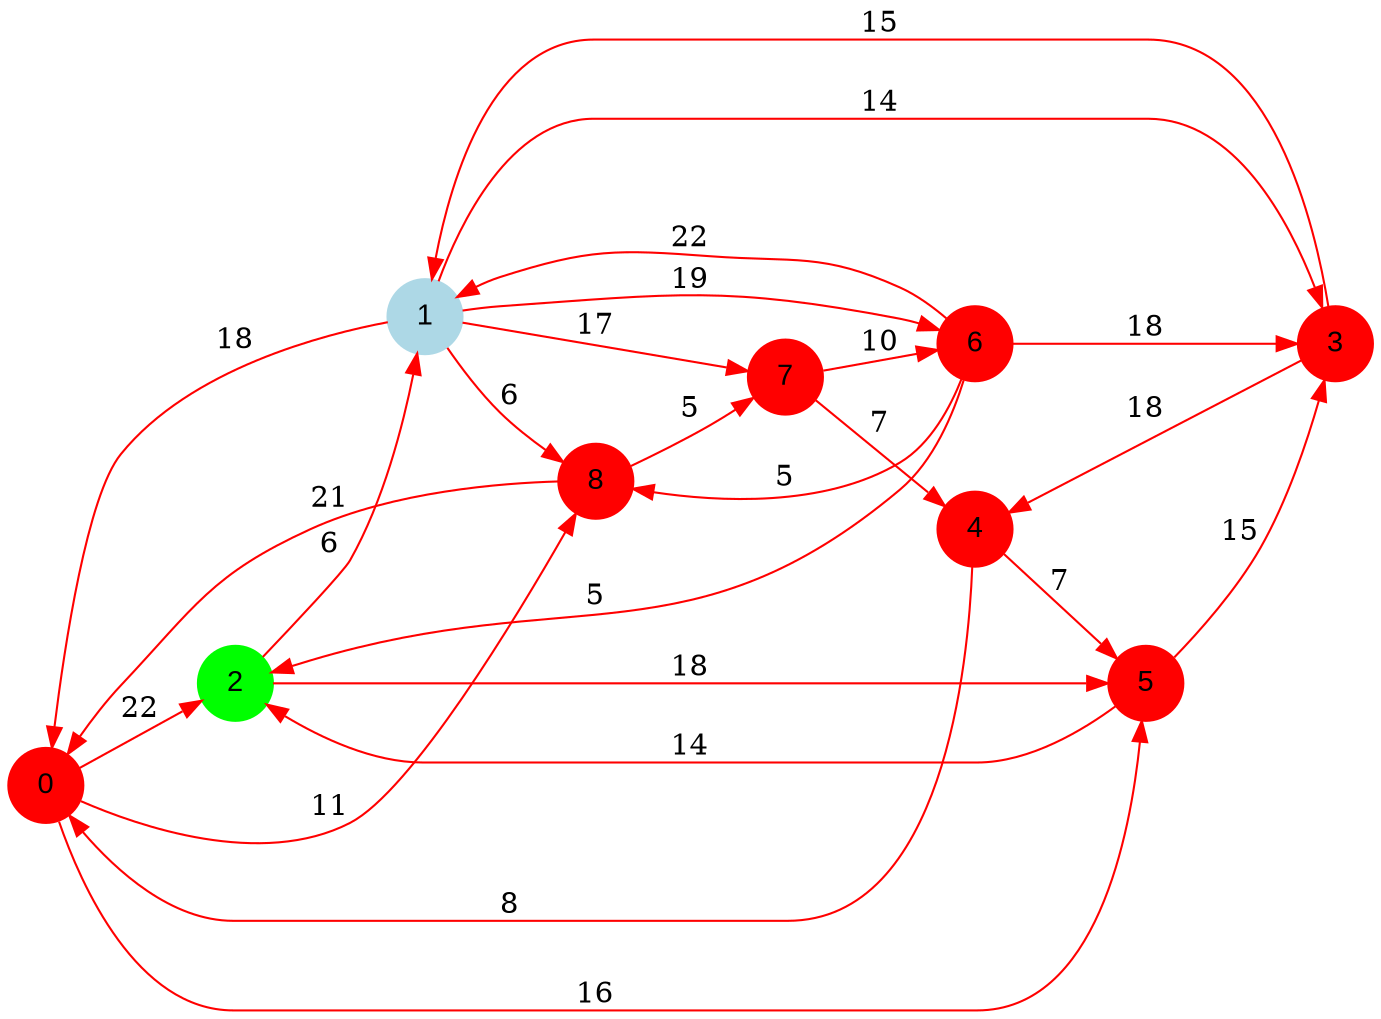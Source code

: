 digraph graphe {
rankdir = LR;
edge [color=red];
0 [fontname="Arial", shape = circle, color=red, style=filled];
1 [fontname="Arial", shape = circle, color=lightblue, style=filled];
2 [fontname="Arial", shape = circle, color=green, style=filled];
3 [fontname="Arial", shape = circle, color=red, style=filled];
4 [fontname="Arial", shape = circle, color=red, style=filled];
5 [fontname="Arial", shape = circle, color=red, style=filled];
6 [fontname="Arial", shape = circle, color=red, style=filled];
7 [fontname="Arial", shape = circle, color=red, style=filled];
8 [fontname="Arial", shape = circle, color=red, style=filled];
	0 -> 2 [label = "22"];
	0 -> 5 [label = "16"];
	0 -> 8 [label = "11"];
	1 -> 0 [label = "18"];
	1 -> 3 [label = "14"];
	1 -> 6 [label = "19"];
	1 -> 7 [label = "17"];
	1 -> 8 [label = "6"];
	2 -> 1 [label = "6"];
	2 -> 5 [label = "18"];
	3 -> 1 [label = "15"];
	3 -> 4 [label = "18"];
	4 -> 0 [label = "8"];
	4 -> 5 [label = "7"];
	5 -> 2 [label = "14"];
	5 -> 3 [label = "15"];
	6 -> 1 [label = "22"];
	6 -> 2 [label = "5"];
	6 -> 3 [label = "18"];
	6 -> 8 [label = "5"];
	7 -> 4 [label = "7"];
	7 -> 6 [label = "10"];
	8 -> 0 [label = "21"];
	8 -> 7 [label = "5"];
}